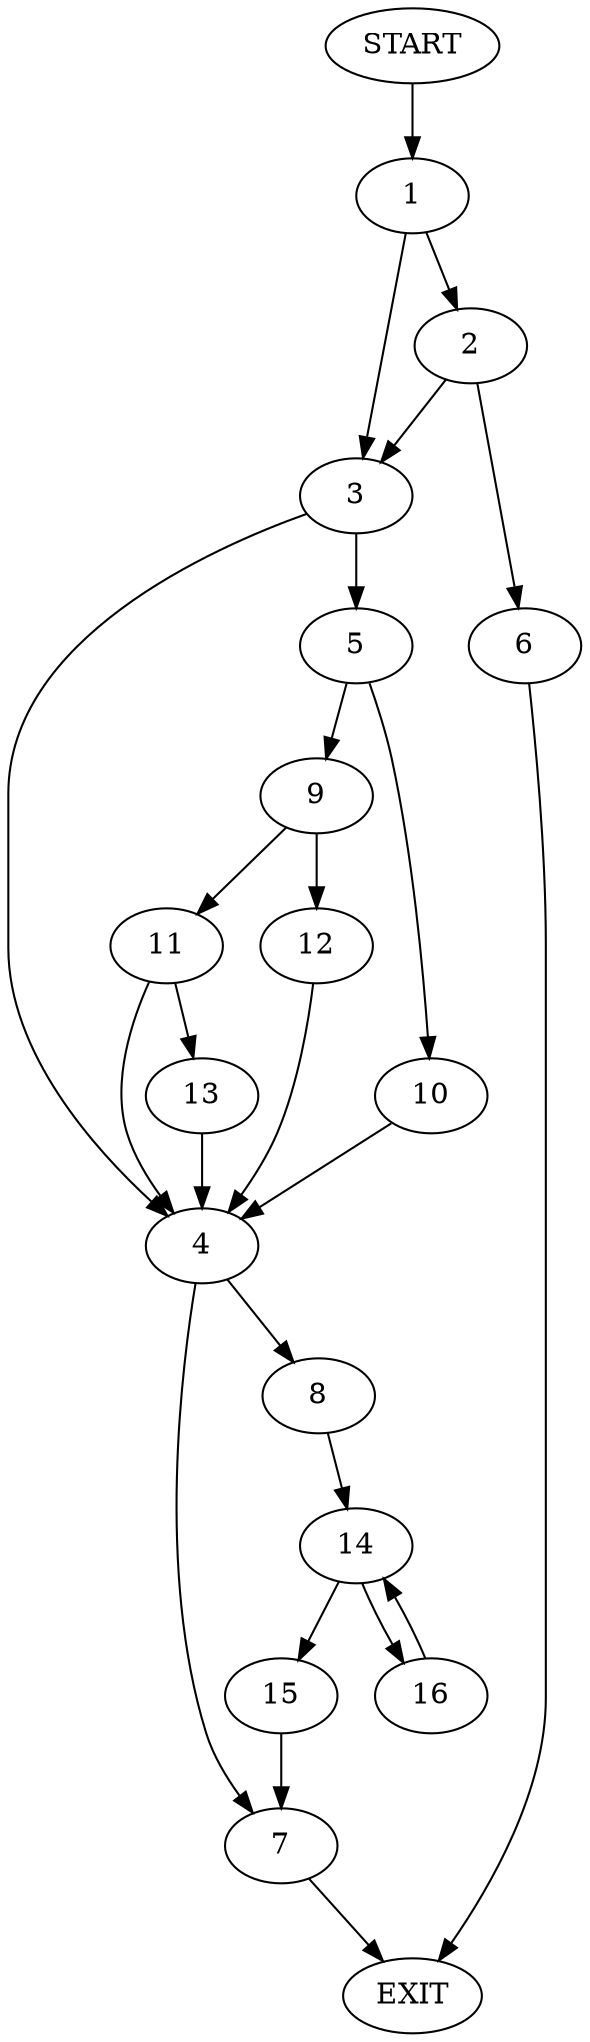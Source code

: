 digraph {
0 [label="START"]
17 [label="EXIT"]
0 -> 1
1 -> 2
1 -> 3
3 -> 4
3 -> 5
2 -> 6
2 -> 3
6 -> 17
4 -> 7
4 -> 8
5 -> 9
5 -> 10
9 -> 11
9 -> 12
10 -> 4
12 -> 4
11 -> 4
11 -> 13
13 -> 4
7 -> 17
8 -> 14
14 -> 15
14 -> 16
15 -> 7
16 -> 14
}
